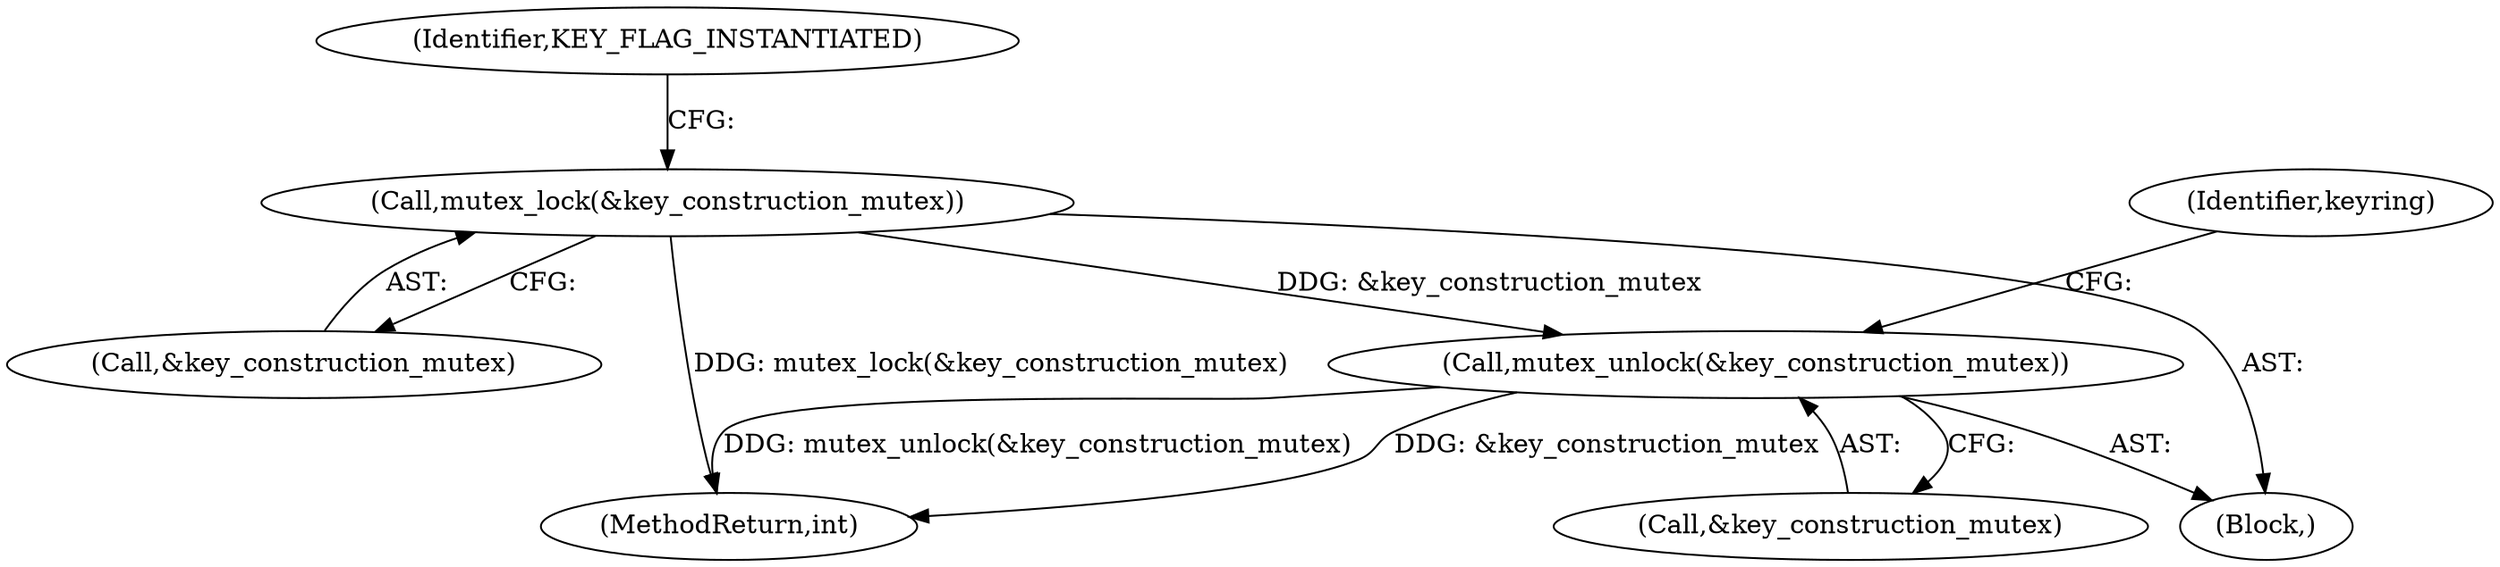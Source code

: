 digraph "0_linux_38327424b40bcebe2de92d07312c89360ac9229a@API" {
"1000151" [label="(Call,mutex_lock(&key_construction_mutex))"];
"1000234" [label="(Call,mutex_unlock(&key_construction_mutex))"];
"1000234" [label="(Call,mutex_unlock(&key_construction_mutex))"];
"1000111" [label="(Block,)"];
"1000152" [label="(Call,&key_construction_mutex)"];
"1000265" [label="(MethodReturn,int)"];
"1000151" [label="(Call,mutex_lock(&key_construction_mutex))"];
"1000157" [label="(Identifier,KEY_FLAG_INSTANTIATED)"];
"1000239" [label="(Identifier,keyring)"];
"1000235" [label="(Call,&key_construction_mutex)"];
"1000151" -> "1000111"  [label="AST: "];
"1000151" -> "1000152"  [label="CFG: "];
"1000152" -> "1000151"  [label="AST: "];
"1000157" -> "1000151"  [label="CFG: "];
"1000151" -> "1000265"  [label="DDG: mutex_lock(&key_construction_mutex)"];
"1000151" -> "1000234"  [label="DDG: &key_construction_mutex"];
"1000234" -> "1000111"  [label="AST: "];
"1000234" -> "1000235"  [label="CFG: "];
"1000235" -> "1000234"  [label="AST: "];
"1000239" -> "1000234"  [label="CFG: "];
"1000234" -> "1000265"  [label="DDG: &key_construction_mutex"];
"1000234" -> "1000265"  [label="DDG: mutex_unlock(&key_construction_mutex)"];
}
